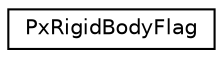 digraph "Graphical Class Hierarchy"
{
  edge [fontname="Helvetica",fontsize="10",labelfontname="Helvetica",labelfontsize="10"];
  node [fontname="Helvetica",fontsize="10",shape=record];
  rankdir="LR";
  Node0 [label="PxRigidBodyFlag",height=0.2,width=0.4,color="black", fillcolor="white", style="filled",URL="$structPxRigidBodyFlag.html",tooltip="Collection of flags describing the behavior of a rigid body. "];
}
